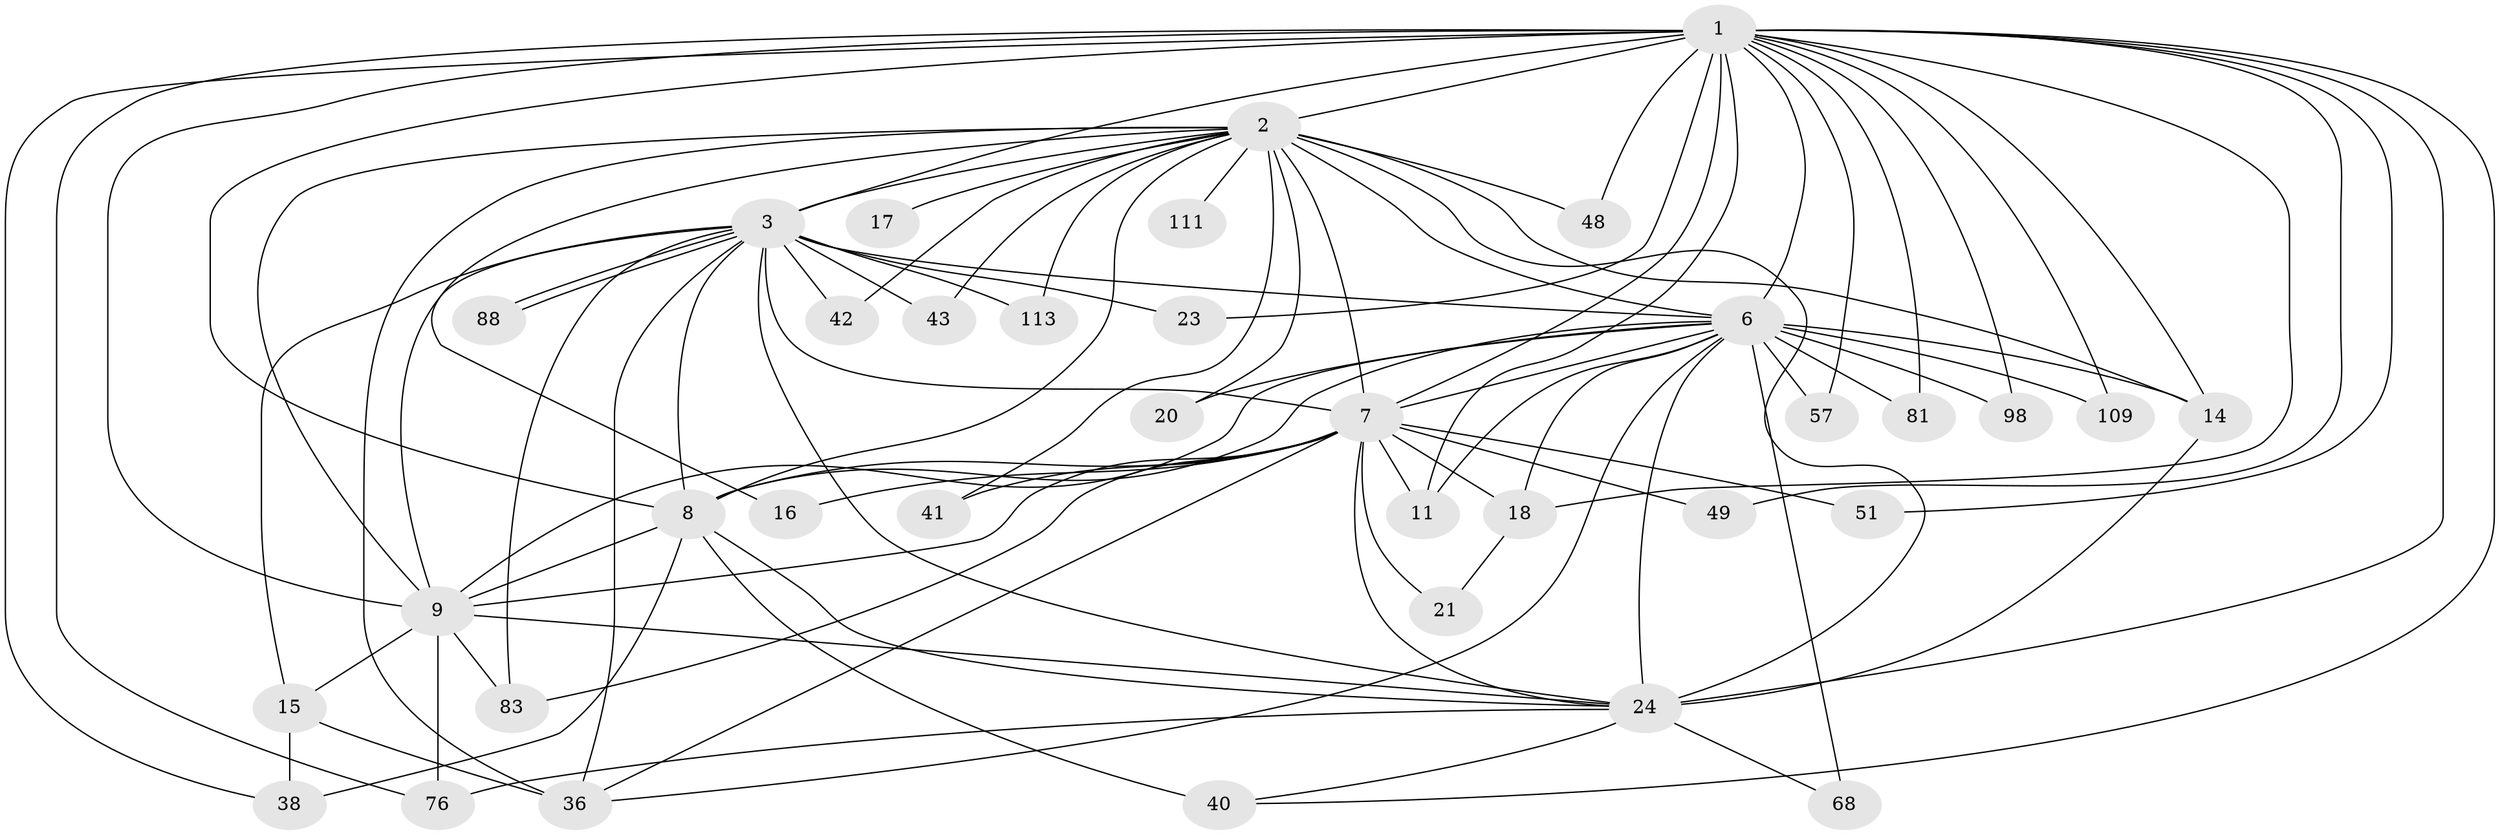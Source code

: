 // original degree distribution, {27: 0.008264462809917356, 20: 0.01652892561983471, 29: 0.008264462809917356, 17: 0.008264462809917356, 22: 0.008264462809917356, 25: 0.008264462809917356, 24: 0.008264462809917356, 18: 0.008264462809917356, 16: 0.008264462809917356, 4: 0.06611570247933884, 6: 0.03305785123966942, 7: 0.008264462809917356, 2: 0.5619834710743802, 9: 0.008264462809917356, 5: 0.06611570247933884, 3: 0.1652892561983471, 8: 0.008264462809917356}
// Generated by graph-tools (version 1.1) at 2025/17/03/04/25 18:17:55]
// undirected, 36 vertices, 93 edges
graph export_dot {
graph [start="1"]
  node [color=gray90,style=filled];
  1 [super="+4+22+65+31"];
  2 [super="+58+5+26+73"];
  3 [super="+75+56"];
  6 [super="+27"];
  7 [super="+10+78+77+33+29+71+69+13+19+67"];
  8 [super="+34+12+46+102+116+28+30+66"];
  9 [super="+52+32"];
  11 [super="+54"];
  14 [super="+45+35+112"];
  15 [super="+53"];
  16;
  17;
  18;
  20;
  21;
  23;
  24 [super="+63+39+37"];
  36 [super="+47+89"];
  38;
  40 [super="+59"];
  41;
  42;
  43;
  48;
  49 [super="+50"];
  51;
  57;
  68;
  76 [super="+119+90"];
  81;
  83 [super="+107"];
  88;
  98;
  109;
  111;
  113;
  1 -- 2 [weight=5];
  1 -- 3 [weight=4];
  1 -- 6 [weight=3];
  1 -- 7 [weight=8];
  1 -- 8 [weight=9];
  1 -- 9 [weight=4];
  1 -- 23;
  1 -- 38;
  1 -- 48;
  1 -- 51 [weight=2];
  1 -- 57;
  1 -- 76 [weight=2];
  1 -- 98;
  1 -- 109;
  1 -- 40;
  1 -- 49 [weight=4];
  1 -- 81;
  1 -- 24 [weight=3];
  1 -- 14 [weight=2];
  1 -- 11;
  1 -- 18;
  2 -- 3 [weight=3];
  2 -- 6 [weight=2];
  2 -- 7 [weight=9];
  2 -- 8 [weight=4];
  2 -- 9 [weight=4];
  2 -- 17 [weight=2];
  2 -- 20;
  2 -- 42;
  2 -- 111 [weight=2];
  2 -- 14;
  2 -- 16;
  2 -- 41;
  2 -- 43;
  2 -- 48;
  2 -- 113;
  2 -- 24 [weight=2];
  2 -- 36 [weight=2];
  3 -- 6;
  3 -- 7 [weight=5];
  3 -- 8 [weight=3];
  3 -- 9 [weight=2];
  3 -- 15;
  3 -- 23;
  3 -- 36;
  3 -- 42;
  3 -- 43;
  3 -- 83;
  3 -- 88;
  3 -- 88;
  3 -- 113;
  3 -- 24 [weight=2];
  6 -- 7 [weight=3];
  6 -- 8;
  6 -- 9;
  6 -- 11;
  6 -- 14 [weight=2];
  6 -- 18;
  6 -- 20;
  6 -- 36;
  6 -- 57;
  6 -- 81;
  6 -- 98;
  6 -- 109;
  6 -- 68;
  6 -- 24;
  7 -- 8 [weight=4];
  7 -- 9 [weight=2];
  7 -- 11 [weight=2];
  7 -- 16;
  7 -- 18;
  7 -- 51;
  7 -- 83;
  7 -- 21;
  7 -- 24 [weight=2];
  7 -- 49;
  7 -- 36;
  7 -- 41;
  8 -- 9 [weight=3];
  8 -- 24 [weight=3];
  8 -- 40 [weight=2];
  8 -- 38;
  9 -- 15;
  9 -- 83;
  9 -- 76;
  9 -- 24;
  14 -- 24 [weight=2];
  15 -- 38;
  15 -- 36;
  18 -- 21;
  24 -- 40;
  24 -- 68;
  24 -- 76 [weight=2];
}
